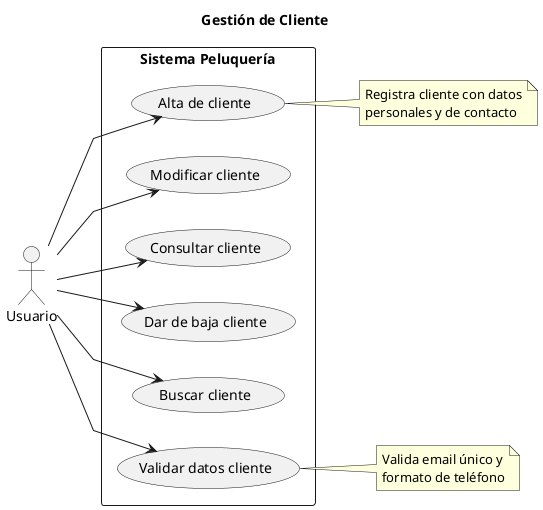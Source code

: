 @startuml
title Gestión de Cliente

left to right direction
skinparam linetype polyline

Actor Usuario as U

rectangle "Sistema Peluquería" {
    usecase "Alta de cliente" as UC1
    usecase "Modificar cliente" as UC2
    usecase "Consultar cliente" as UC3
    usecase "Dar de baja cliente" as UC4
    usecase "Buscar cliente" as UC5
    usecase "Validar datos cliente" as UC6
}

U --> UC1
U --> UC2
U --> UC3
U --> UC4
U --> UC5
U --> UC6

note right of UC1
  Registra cliente con datos
  personales y de contacto
end note

note right of UC6
  Valida email único y
  formato de teléfono
end note

@enduml